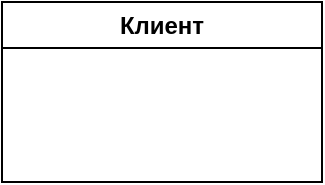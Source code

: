 <mxfile version="20.6.0" type="github">
  <diagram id="dgdsQoM03Y1e5iH-I2Iu" name="Страница 1">
    <mxGraphModel dx="1038" dy="543" grid="1" gridSize="10" guides="1" tooltips="1" connect="1" arrows="1" fold="1" page="1" pageScale="1" pageWidth="827" pageHeight="1169" math="0" shadow="0">
      <root>
        <mxCell id="0" />
        <mxCell id="1" parent="0" />
        <mxCell id="zZubSfRlrWZ82PxcJiJ7-1" value="Клиент" style="swimlane;whiteSpace=wrap;html=1;" vertex="1" parent="1">
          <mxGeometry x="70" y="240" width="160" height="90" as="geometry" />
        </mxCell>
      </root>
    </mxGraphModel>
  </diagram>
</mxfile>
